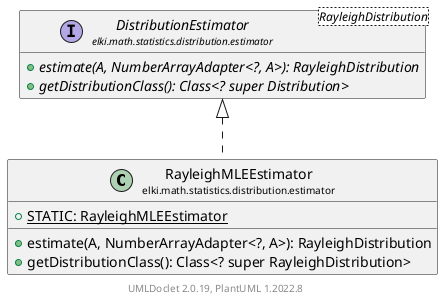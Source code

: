 @startuml
    remove .*\.(Instance|Par|Parameterizer|Factory)$
    set namespaceSeparator none
    hide empty fields
    hide empty methods

    class "<size:14>RayleighMLEEstimator\n<size:10>elki.math.statistics.distribution.estimator" as elki.math.statistics.distribution.estimator.RayleighMLEEstimator [[RayleighMLEEstimator.html]] {
        {static} +STATIC: RayleighMLEEstimator
        +estimate(A, NumberArrayAdapter<?, A>): RayleighDistribution
        +getDistributionClass(): Class<? super RayleighDistribution>
    }

    interface "<size:14>DistributionEstimator\n<size:10>elki.math.statistics.distribution.estimator" as elki.math.statistics.distribution.estimator.DistributionEstimator<RayleighDistribution> [[DistributionEstimator.html]] {
        {abstract} +estimate(A, NumberArrayAdapter<?, A>): RayleighDistribution
        {abstract} +getDistributionClass(): Class<? super Distribution>
    }
    class "<size:14>RayleighMLEEstimator.Par\n<size:10>elki.math.statistics.distribution.estimator" as elki.math.statistics.distribution.estimator.RayleighMLEEstimator.Par [[RayleighMLEEstimator.Par.html]]

    elki.math.statistics.distribution.estimator.DistributionEstimator <|.. elki.math.statistics.distribution.estimator.RayleighMLEEstimator
    elki.math.statistics.distribution.estimator.RayleighMLEEstimator +-- elki.math.statistics.distribution.estimator.RayleighMLEEstimator.Par

    center footer UMLDoclet 2.0.19, PlantUML 1.2022.8
@enduml
